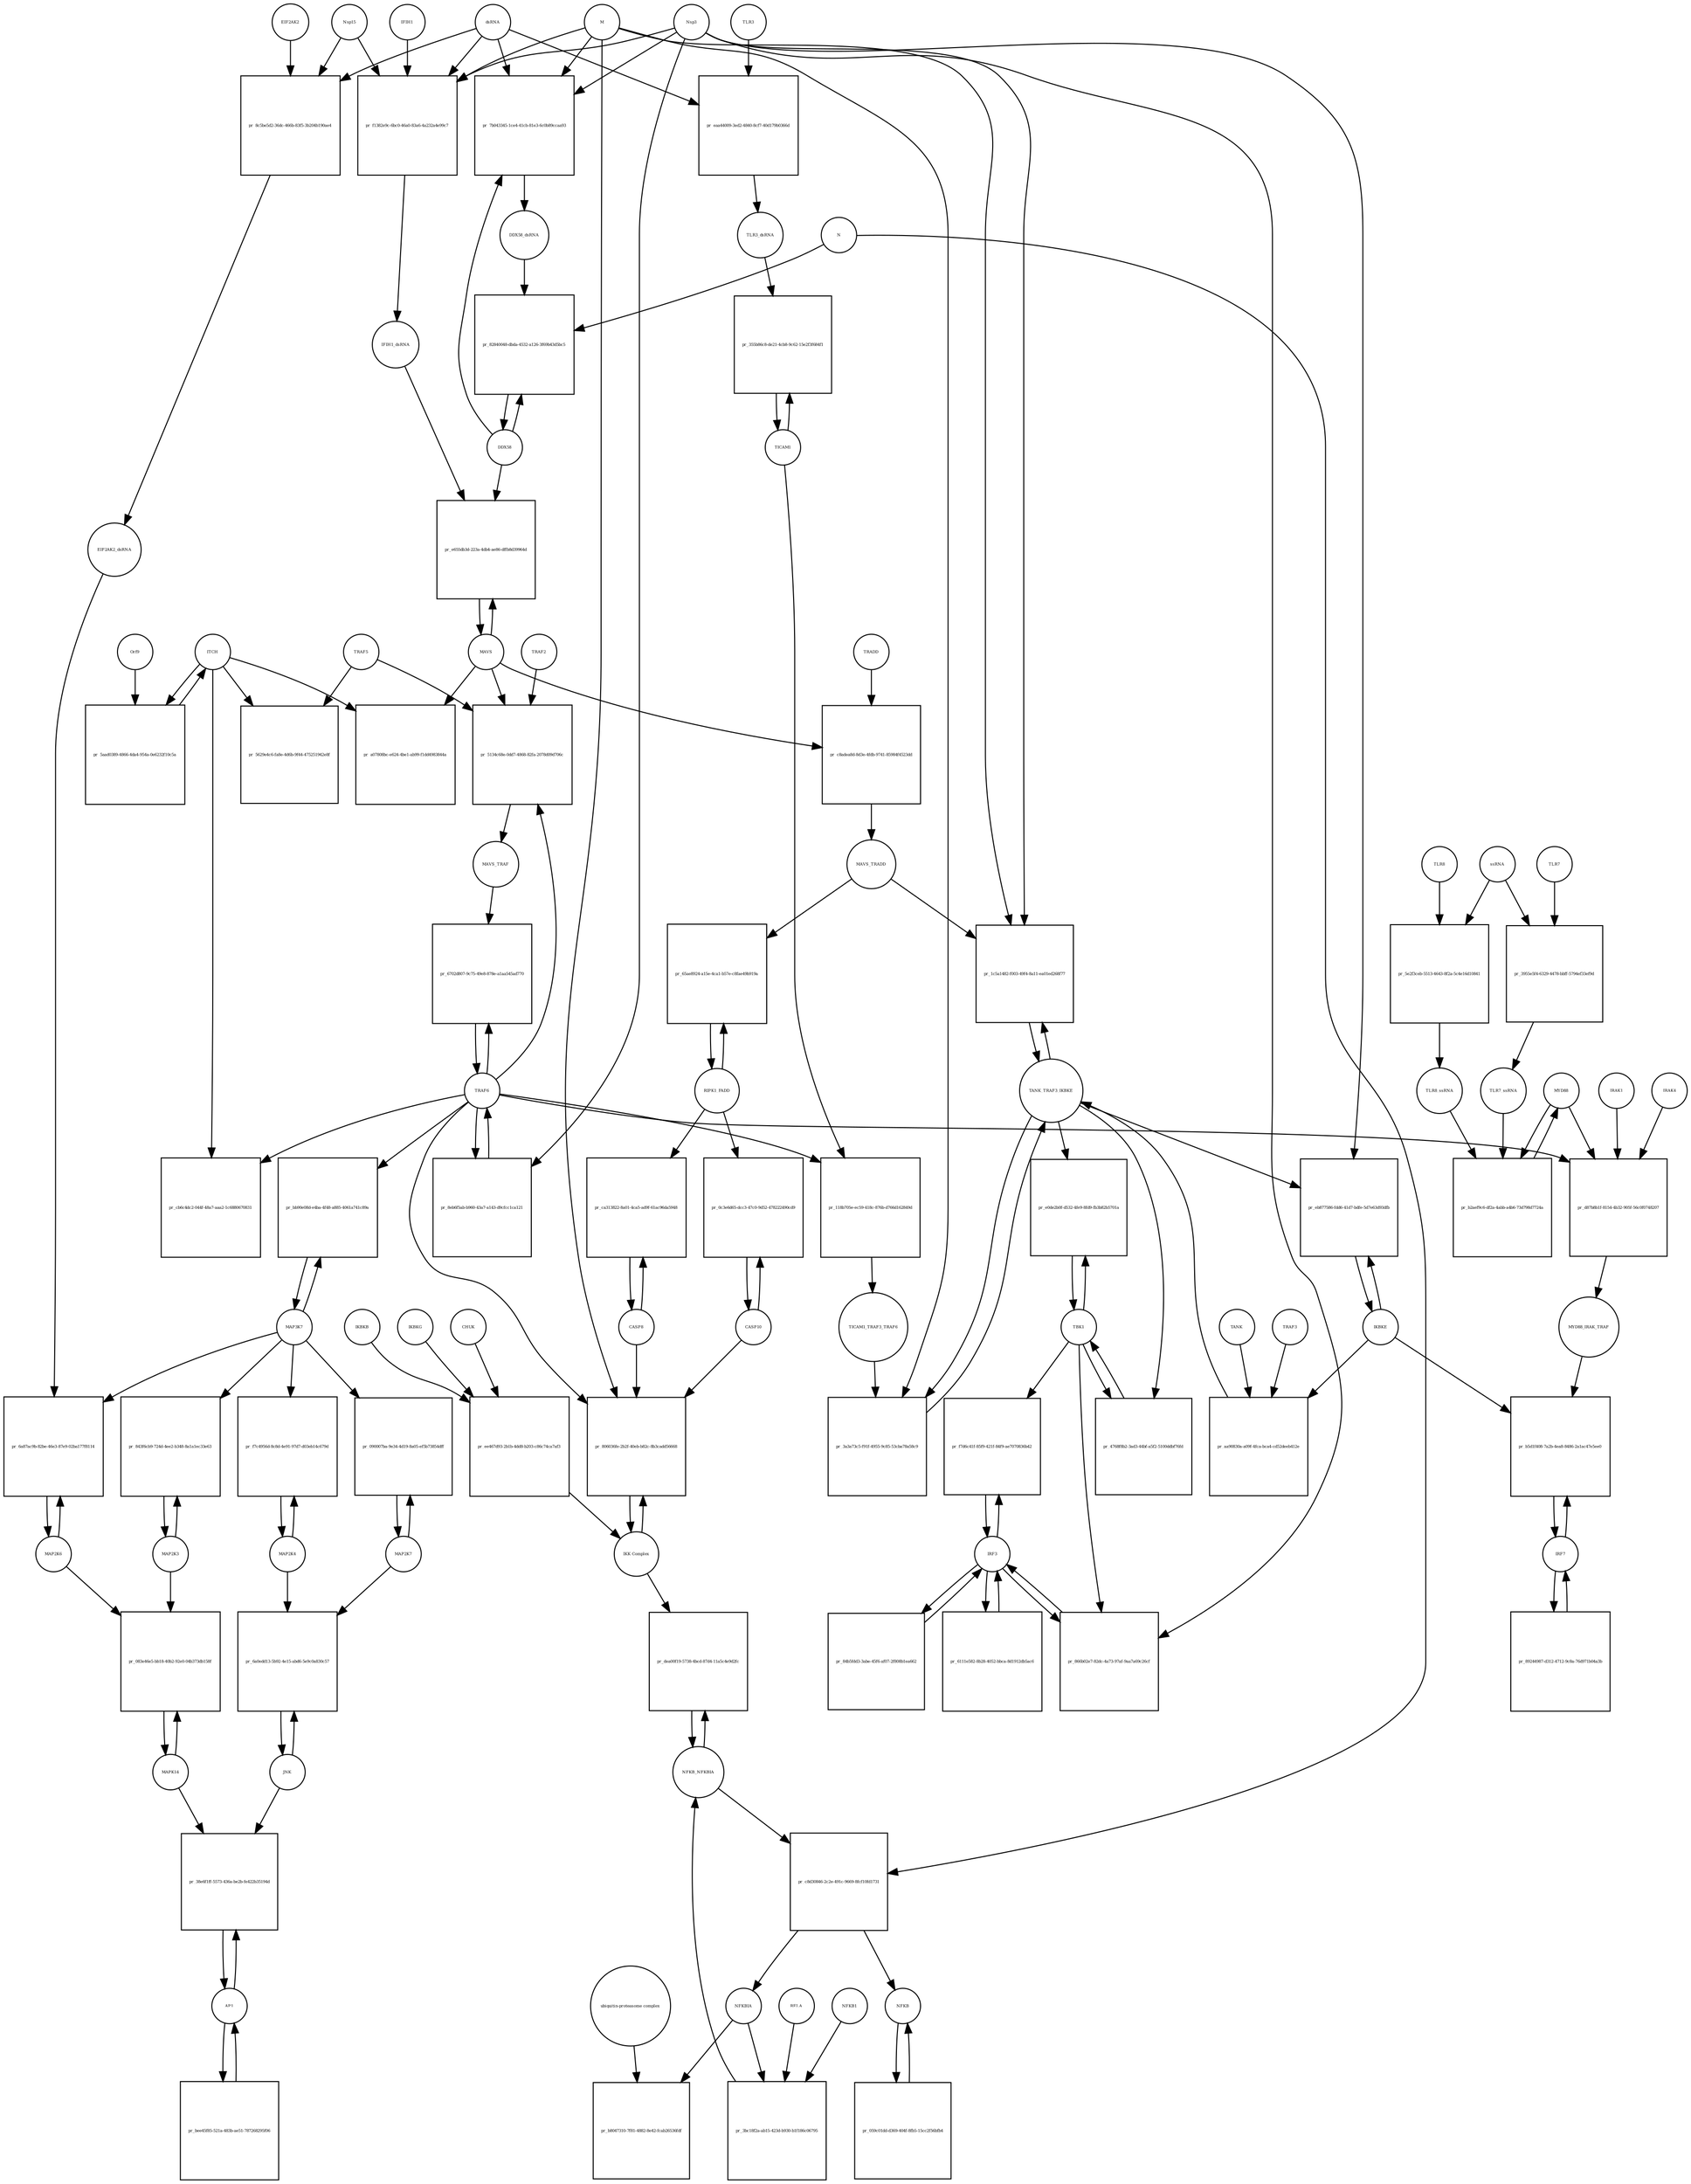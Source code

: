 strict digraph  {
dsRNA [annotation="", bipartite=0, cls="nucleic acid feature", fontsize=4, label=dsRNA, shape=circle];
"pr_7b043345-1ce4-41cb-81e3-6c0b89ccaa93" [annotation="", bipartite=1, cls=process, fontsize=4, label="pr_7b043345-1ce4-41cb-81e3-6c0b89ccaa93", shape=square];
DDX58_dsRNA [annotation="", bipartite=0, cls=complex, fontsize=4, label=DDX58_dsRNA, shape=circle];
M [annotation=urn_miriam_ncbiprotein_1796318601, bipartite=0, cls=macromolecule, fontsize=4, label=M, shape=circle];
Nsp3 [annotation=urn_miriam_ncbiprotein_1802476807, bipartite=0, cls=macromolecule, fontsize=4, label=Nsp3, shape=circle];
DDX58 [annotation=urn_miriam_hgnc_19102, bipartite=0, cls=macromolecule, fontsize=4, label=DDX58, shape=circle];
"pr_f1382e9c-6bc0-46a0-83a6-4a232a4e99c7" [annotation="", bipartite=1, cls=process, fontsize=4, label="pr_f1382e9c-6bc0-46a0-83a6-4a232a4e99c7", shape=square];
IFIH1_dsRNA [annotation="", bipartite=0, cls=complex, fontsize=4, label=IFIH1_dsRNA, shape=circle];
Nsp15 [annotation=urn_miriam_ncbiprotein_1802476818, bipartite=0, cls=macromolecule, fontsize=4, label=Nsp15, shape=circle];
IFIH1 [annotation=urn_miriam_hgnc_18873, bipartite=0, cls=macromolecule, fontsize=4, label=IFIH1, shape=circle];
"pr_82840048-dbda-4532-a126-3f69b43d5bc5" [annotation="", bipartite=1, cls=process, fontsize=4, label="pr_82840048-dbda-4532-a126-3f69b43d5bc5", shape=square];
N [annotation=urn_miriam_ncbiprotein_1798174255, bipartite=0, cls=macromolecule, fontsize=4, label=N, shape=circle];
MAVS [annotation=urn_miriam_hgnc_29233, bipartite=0, cls="macromolecule multimer", fontsize=4, label=MAVS, shape=circle];
"pr_e655db3d-223a-4db4-ae86-dffb8d39964d" [annotation="", bipartite=1, cls=process, fontsize=4, label="pr_e655db3d-223a-4db4-ae86-dffb8d39964d", shape=square];
NFKBIA [annotation=urn_miriam_hgnc_7797, bipartite=0, cls=macromolecule, fontsize=4, label=NFKBIA, shape=circle];
"pr_b8047310-7f81-4882-8e42-fcab26536fdf" [annotation="", bipartite=1, cls=process, fontsize=4, label="pr_b8047310-7f81-4882-8e42-fcab26536fdf", shape=square];
"ubiquitin-proteasome complex" [annotation="", bipartite=0, cls=complex, fontsize=4, label="ubiquitin-proteasome complex", shape=circle];
IRF3 [annotation=urn_miriam_hgnc_6118, bipartite=0, cls=macromolecule, fontsize=4, label=IRF3, shape=circle];
"pr_f7d6c41f-85f9-421f-84f9-ae7070836b42" [annotation="", bipartite=1, cls=process, fontsize=4, label="pr_f7d6c41f-85f9-421f-84f9-ae7070836b42", shape=square];
TBK1 [annotation="", bipartite=0, cls=macromolecule, fontsize=4, label=TBK1, shape=circle];
"pr_866b02e7-82dc-4a73-97af-9aa7a69c26cf" [annotation="", bipartite=1, cls=process, fontsize=4, label="pr_866b02e7-82dc-4a73-97af-9aa7a69c26cf", shape=square];
IRF7 [annotation=urn_miriam_hgnc_6122, bipartite=0, cls="macromolecule multimer", fontsize=4, label=IRF7, shape=circle];
"pr_b5d1f408-7a2b-4ea8-8486-2a1ac47e5ee0" [annotation="", bipartite=1, cls=process, fontsize=4, label="pr_b5d1f408-7a2b-4ea8-8486-2a1ac47e5ee0", shape=square];
IKBKE [annotation=urn_miriam_hgnc_14552, bipartite=0, cls=macromolecule, fontsize=4, label=IKBKE, shape=circle];
MYD88_IRAK_TRAF [annotation="", bipartite=0, cls=complex, fontsize=4, label=MYD88_IRAK_TRAF, shape=circle];
TRAF6 [annotation=urn_miriam_hgnc_12036, bipartite=0, cls=macromolecule, fontsize=4, label=TRAF6, shape=circle];
"pr_6702d807-9c75-49e8-878e-a1aa545ad770" [annotation="", bipartite=1, cls=process, fontsize=4, label="pr_6702d807-9c75-49e8-878e-a1aa545ad770", shape=square];
MAVS_TRAF [annotation="", bipartite=0, cls=complex, fontsize=4, label=MAVS_TRAF, shape=circle];
"pr_a07808bc-e624-4be1-ab99-f1dd4983844a" [annotation="", bipartite=1, cls=process, fontsize=4, label="pr_a07808bc-e624-4be1-ab99-f1dd4983844a", shape=square];
ITCH [annotation="", bipartite=0, cls=macromolecule, fontsize=4, label=ITCH, shape=circle];
TRAF5 [annotation=urn_miriam_hgnc_12035, bipartite=0, cls=macromolecule, fontsize=4, label=TRAF5, shape=circle];
"pr_5629e4c6-fa8e-4d6b-9f44-475251942e8f" [annotation="", bipartite=1, cls=process, fontsize=4, label="pr_5629e4c6-fa8e-4d6b-9f44-475251942e8f", shape=square];
"pr_cb6c4dc2-044f-48a7-aaa2-1c6880670831" [annotation="", bipartite=1, cls=process, fontsize=4, label="pr_cb6c4dc2-044f-48a7-aaa2-1c6880670831", shape=square];
TICAM1 [annotation=urn_miriam_hgnc_18348, bipartite=0, cls=macromolecule, fontsize=4, label=TICAM1, shape=circle];
"pr_355b86c8-de21-4cb8-9c62-15e2f3f684f1" [annotation="", bipartite=1, cls=process, fontsize=4, label="pr_355b86c8-de21-4cb8-9c62-15e2f3f684f1", shape=square];
TLR3_dsRNA [annotation="", bipartite=0, cls=complex, fontsize=4, label=TLR3_dsRNA, shape=circle];
TLR3 [annotation=urn_miriam_hgnc_11849, bipartite=0, cls="macromolecule multimer", fontsize=4, label=TLR3, shape=circle];
"pr_eaa44009-3ed2-4840-8cf7-40d179b0366d" [annotation="", bipartite=1, cls=process, fontsize=4, label="pr_eaa44009-3ed2-4840-8cf7-40d179b0366d", shape=square];
"pr_118b705e-ec59-418c-876b-d766d162849d" [annotation="", bipartite=1, cls=process, fontsize=4, label="pr_118b705e-ec59-418c-876b-d766d162849d", shape=square];
TICAM1_TRAF3_TRAF6 [annotation="", bipartite=0, cls=complex, fontsize=4, label=TICAM1_TRAF3_TRAF6, shape=circle];
TANK_TRAF3_IKBKE [annotation="", bipartite=0, cls=complex, fontsize=4, label=TANK_TRAF3_IKBKE, shape=circle];
"pr_3a3a73c5-f91f-4955-9c85-53cba78a58c9" [annotation="", bipartite=1, cls=process, fontsize=4, label="pr_3a3a73c5-f91f-4955-9c85-53cba78a58c9", shape=square];
"pr_e0de2b0f-d532-4fe9-8fd9-fb3b82b5701a" [annotation="", bipartite=1, cls=process, fontsize=4, label="pr_e0de2b0f-d532-4fe9-8fd9-fb3b82b5701a", shape=square];
"pr_eb877586-fdd6-41d7-bdfe-5d7e63d93dfb" [annotation="", bipartite=1, cls=process, fontsize=4, label="pr_eb877586-fdd6-41d7-bdfe-5d7e63d93dfb", shape=square];
MYD88 [annotation="", bipartite=0, cls=macromolecule, fontsize=4, label=MYD88, shape=circle];
"pr_d87b8b1f-8154-4b32-905f-56c0f0748207" [annotation="", bipartite=1, cls=process, fontsize=4, label="pr_d87b8b1f-8154-4b32-905f-56c0f0748207", shape=square];
IRAK1 [annotation=urn_miriam_hgnc_6112, bipartite=0, cls=macromolecule, fontsize=4, label=IRAK1, shape=circle];
IRAK4 [annotation=urn_miriam_hgnc_17967, bipartite=0, cls=macromolecule, fontsize=4, label=IRAK4, shape=circle];
TLR7 [annotation=urn_miriam_hgnc_15631, bipartite=0, cls=macromolecule, fontsize=4, label=TLR7, shape=circle];
"pr_3955e5f4-6329-4478-bbff-5794ef33ef9d" [annotation="", bipartite=1, cls=process, fontsize=4, label="pr_3955e5f4-6329-4478-bbff-5794ef33ef9d", shape=square];
TLR7_ssRNA [annotation="", bipartite=0, cls=complex, fontsize=4, label=TLR7_ssRNA, shape=circle];
ssRNA [annotation="", bipartite=0, cls="nucleic acid feature", fontsize=4, label=ssRNA, shape=circle];
TLR8 [annotation=urn_miriam_hgnc_15632, bipartite=0, cls=macromolecule, fontsize=4, label=TLR8, shape=circle];
"pr_5e2f3ceb-5513-4643-8f2a-5c4e16d10841" [annotation="", bipartite=1, cls=process, fontsize=4, label="pr_5e2f3ceb-5513-4643-8f2a-5c4e16d10841", shape=square];
TLR8_ssRNA [annotation="", bipartite=0, cls=complex, fontsize=4, label=TLR8_ssRNA, shape=circle];
"pr_b2aef9c6-df2a-4abb-a4b6-73d798d7724a" [annotation="", bipartite=1, cls=process, fontsize=4, label="pr_b2aef9c6-df2a-4abb-a4b6-73d798d7724a", shape=square];
MAP3K7 [annotation="", bipartite=0, cls=macromolecule, fontsize=4, label=MAP3K7, shape=circle];
"pr_bb90e08d-e4ba-4f48-a885-4061a741c89a" [annotation="", bipartite=1, cls=process, fontsize=4, label="pr_bb90e08d-e4ba-4f48-a885-4061a741c89a", shape=square];
TRAF2 [annotation=urn_miriam_hgnc_12032, bipartite=0, cls=macromolecule, fontsize=4, label=TRAF2, shape=circle];
"pr_5134c68e-0dd7-4868-82fa-2078d09d706c" [annotation="", bipartite=1, cls=process, fontsize=4, label="pr_5134c68e-0dd7-4868-82fa-2078d09d706c", shape=square];
"pr_5aad0389-4866-4da4-954a-0e6232f10c5a" [annotation="", bipartite=1, cls=process, fontsize=4, label="pr_5aad0389-4866-4da4-954a-0e6232f10c5a", shape=square];
Orf9 [annotation=urn_miriam_uniprot_P59636, bipartite=0, cls=macromolecule, fontsize=4, label=Orf9, shape=circle];
"pr_c8adea8d-8d3e-4fdb-9741-85984f4523dd" [annotation="", bipartite=1, cls=process, fontsize=4, label="pr_c8adea8d-8d3e-4fdb-9741-85984f4523dd", shape=square];
MAVS_TRADD [annotation="", bipartite=0, cls=complex, fontsize=4, label=MAVS_TRADD, shape=circle];
TRADD [annotation=urn_miriam_hgnc_12030, bipartite=0, cls=macromolecule, fontsize=4, label=TRADD, shape=circle];
"pr_8eb6f5ab-b960-43a7-a143-d9cfcc1ca121" [annotation="", bipartite=1, cls=process, fontsize=4, label="pr_8eb6f5ab-b960-43a7-a143-d9cfcc1ca121", shape=square];
AP1 [annotation="", bipartite=0, cls=complex, fontsize=4, label=AP1, shape=circle];
"pr_38e6f1ff-5573-436a-be2b-fe422b35194d" [annotation="", bipartite=1, cls=process, fontsize=4, label="pr_38e6f1ff-5573-436a-be2b-fe422b35194d", shape=square];
MAPK14 [annotation="", bipartite=0, cls=macromolecule, fontsize=4, label=MAPK14, shape=circle];
JNK [annotation="", bipartite=0, cls=complex, fontsize=4, label=JNK, shape=circle];
"pr_6a0edd13-5b92-4e15-abd6-5e9c0a830c57" [annotation="", bipartite=1, cls=process, fontsize=4, label="pr_6a0edd13-5b92-4e15-abd6-5e9c0a830c57", shape=square];
MAP2K7 [annotation="", bipartite=0, cls=macromolecule, fontsize=4, label=MAP2K7, shape=circle];
MAP2K4 [annotation="", bipartite=0, cls=macromolecule, fontsize=4, label=MAP2K4, shape=circle];
"pr_f7c4956d-8c8d-4e91-97d7-d03eb14c679d" [annotation="", bipartite=1, cls=process, fontsize=4, label="pr_f7c4956d-8c8d-4e91-97d7-d03eb14c679d", shape=square];
"pr_090007ba-9e34-4d19-8a05-ef5b73854dff" [annotation="", bipartite=1, cls=process, fontsize=4, label="pr_090007ba-9e34-4d19-8a05-ef5b73854dff", shape=square];
MAP2K3 [annotation="", bipartite=0, cls=macromolecule, fontsize=4, label=MAP2K3, shape=circle];
"pr_843f6cb9-724d-4ee2-b348-8a1a1ec33e63" [annotation="", bipartite=1, cls=process, fontsize=4, label="pr_843f6cb9-724d-4ee2-b348-8a1a1ec33e63", shape=square];
MAP2K6 [annotation="", bipartite=0, cls=macromolecule, fontsize=4, label=MAP2K6, shape=circle];
"pr_6a87ac9b-82be-46e3-87e9-02ba177f8114" [annotation="", bipartite=1, cls=process, fontsize=4, label="pr_6a87ac9b-82be-46e3-87e9-02ba177f8114", shape=square];
EIF2AK2_dsRNA [annotation="", bipartite=0, cls=complex, fontsize=4, label=EIF2AK2_dsRNA, shape=circle];
"pr_8c5be5d2-36dc-466b-83f5-3b204b190ae4" [annotation="", bipartite=1, cls=process, fontsize=4, label="pr_8c5be5d2-36dc-466b-83f5-3b204b190ae4", shape=square];
EIF2AK2 [annotation=urn_miriam_hgnc_9437, bipartite=0, cls=macromolecule, fontsize=4, label=EIF2AK2, shape=circle];
RIPK1_FADD [annotation="", bipartite=0, cls=complex, fontsize=4, label=RIPK1_FADD, shape=circle];
"pr_65ae8924-a15e-4ca1-b57e-c8fae49b919a" [annotation="", bipartite=1, cls=process, fontsize=4, label="pr_65ae8924-a15e-4ca1-b57e-c8fae49b919a", shape=square];
CASP8 [annotation="", bipartite=0, cls=macromolecule, fontsize=4, label=CASP8, shape=circle];
"pr_ca313822-8a01-4ca5-ad9f-61ac96da5948" [annotation="", bipartite=1, cls=process, fontsize=4, label="pr_ca313822-8a01-4ca5-ad9f-61ac96da5948", shape=square];
CASP10 [annotation="", bipartite=0, cls=macromolecule, fontsize=4, label=CASP10, shape=circle];
"pr_0c3e6d65-dcc3-47c0-9d52-478222490cd9" [annotation="", bipartite=1, cls=process, fontsize=4, label="pr_0c3e6d65-dcc3-47c0-9d52-478222490cd9", shape=square];
NFKB_NFKBIA [annotation="", bipartite=0, cls=complex, fontsize=4, label=NFKB_NFKBIA, shape=circle];
"pr_dea00f19-5738-4bcd-87d4-11a5c4e9d2fc" [annotation="", bipartite=1, cls=process, fontsize=4, label="pr_dea00f19-5738-4bcd-87d4-11a5c4e9d2fc", shape=square];
"IKK Complex" [annotation="", bipartite=0, cls=complex, fontsize=4, label="IKK Complex", shape=circle];
"pr_c8d30846-2c2e-491c-9669-8fcf10fd1731" [annotation="", bipartite=1, cls=process, fontsize=4, label="pr_c8d30846-2c2e-491c-9669-8fcf10fd1731", shape=square];
NFKB [annotation="", bipartite=0, cls=complex, fontsize=4, label=NFKB, shape=circle];
"pr_806036fe-2b2f-40eb-b82c-8b3cadd56668" [annotation="", bipartite=1, cls=process, fontsize=4, label="pr_806036fe-2b2f-40eb-b82c-8b3cadd56668", shape=square];
"pr_3bc18f2a-ab15-423d-b930-b1f186c06795" [annotation="", bipartite=1, cls=process, fontsize=4, label="pr_3bc18f2a-ab15-423d-b930-b1f186c06795", shape=square];
RELA [annotation="", bipartite=0, cls=macromolecule, fontsize=4, label=RELA, shape=circle];
NFKB1 [annotation="", bipartite=0, cls=macromolecule, fontsize=4, label=NFKB1, shape=circle];
IKBKG [annotation="", bipartite=0, cls=macromolecule, fontsize=4, label=IKBKG, shape=circle];
"pr_ee467d93-2b1b-4dd8-b203-c86c74ca7af3" [annotation="", bipartite=1, cls=process, fontsize=4, label="pr_ee467d93-2b1b-4dd8-b203-c86c74ca7af3", shape=square];
CHUK [annotation="", bipartite=0, cls=macromolecule, fontsize=4, label=CHUK, shape=circle];
IKBKB [annotation="", bipartite=0, cls=macromolecule, fontsize=4, label=IKBKB, shape=circle];
"pr_1c5a1482-f003-49f4-8a11-ea01ed268f77" [annotation="", bipartite=1, cls=process, fontsize=4, label="pr_1c5a1482-f003-49f4-8a11-ea01ed268f77", shape=square];
"pr_4768f8b2-3ad3-44bf-a5f2-5100ddbf76fd" [annotation="", bipartite=1, cls=process, fontsize=4, label="pr_4768f8b2-3ad3-44bf-a5f2-5100ddbf76fd", shape=square];
"pr_083e46e5-bb18-40b2-92e0-04b373db158f" [annotation="", bipartite=1, cls=process, fontsize=4, label="pr_083e46e5-bb18-40b2-92e0-04b373db158f", shape=square];
TRAF3 [annotation="", bipartite=0, cls=macromolecule, fontsize=4, label=TRAF3, shape=circle];
"pr_aa90830a-a09f-4fca-bca4-cd52deeb412e" [annotation="", bipartite=1, cls=process, fontsize=4, label="pr_aa90830a-a09f-4fca-bca4-cd52deeb412e", shape=square];
TANK [annotation="", bipartite=0, cls=macromolecule, fontsize=4, label=TANK, shape=circle];
"pr_bee45f85-521a-483b-ae51-787268295f06" [annotation="", bipartite=1, cls=process, fontsize=4, label="pr_bee45f85-521a-483b-ae51-787268295f06", shape=square];
"pr_89244987-d312-4712-9c8a-76d971b04a3b" [annotation="", bipartite=1, cls=process, fontsize=4, label="pr_89244987-d312-4712-9c8a-76d971b04a3b", shape=square];
"pr_84b5fdd3-3abe-45f6-af07-2f808b1ea662" [annotation="", bipartite=1, cls=process, fontsize=4, label="pr_84b5fdd3-3abe-45f6-af07-2f808b1ea662", shape=square];
"pr_059c01dd-d369-404f-8fb5-15cc2f56bfb4" [annotation="", bipartite=1, cls=process, fontsize=4, label="pr_059c01dd-d369-404f-8fb5-15cc2f56bfb4", shape=square];
"pr_6111e582-8b28-4052-bbca-8d1912db5ac6" [annotation="", bipartite=1, cls=process, fontsize=4, label="pr_6111e582-8b28-4052-bbca-8d1912db5ac6", shape=square];
dsRNA -> "pr_7b043345-1ce4-41cb-81e3-6c0b89ccaa93"  [annotation="", interaction_type=consumption];
dsRNA -> "pr_f1382e9c-6bc0-46a0-83a6-4a232a4e99c7"  [annotation="", interaction_type=consumption];
dsRNA -> "pr_eaa44009-3ed2-4840-8cf7-40d179b0366d"  [annotation="", interaction_type=consumption];
dsRNA -> "pr_8c5be5d2-36dc-466b-83f5-3b204b190ae4"  [annotation="", interaction_type=consumption];
"pr_7b043345-1ce4-41cb-81e3-6c0b89ccaa93" -> DDX58_dsRNA  [annotation="", interaction_type=production];
DDX58_dsRNA -> "pr_82840048-dbda-4532-a126-3f69b43d5bc5"  [annotation="urn_miriam_pubmed_25581309|urn_miriam_pubmed_28148787|urn_miriam_taxonomy_694009", interaction_type=catalysis];
M -> "pr_7b043345-1ce4-41cb-81e3-6c0b89ccaa93"  [annotation="urn_miriam_pubmed_20303872|urn_miriam_pubmed_19380580|urn_miriam_pubmed_31226023|urn_miriam_taxonomy_694009", interaction_type=inhibition];
M -> "pr_f1382e9c-6bc0-46a0-83a6-4a232a4e99c7"  [annotation="urn_miriam_pubmed_28484023|urn_miriam_pubmed_19380580|urn_miriam_pubmed_31226023|urn_miriam_taxonomy_694009", interaction_type=inhibition];
M -> "pr_3a3a73c5-f91f-4955-9c85-53cba78a58c9"  [annotation="urn_miriam_pubmed_19380580|urn_miriam_pubmed_19366914|urn_miriam_taxonomy_694009", interaction_type=inhibition];
M -> "pr_806036fe-2b2f-40eb-b82c-8b3cadd56668"  [annotation="urn_miriam_pubmed_19366914|urn_miriam_pubmed_20303872|urn_miriam_pubmed_17705188|urn_miriam_pubmed_694009", interaction_type=inhibition];
M -> "pr_1c5a1482-f003-49f4-8a11-ea01ed268f77"  [annotation="urn_miriam_pubmed_19366914|urn_miriam_pubmed_27164085|urn_miriam_pubmed_19380580|urn_miriam_taxonomy_694009", interaction_type=inhibition];
Nsp3 -> "pr_7b043345-1ce4-41cb-81e3-6c0b89ccaa93"  [annotation="urn_miriam_pubmed_20303872|urn_miriam_pubmed_19380580|urn_miriam_pubmed_31226023|urn_miriam_taxonomy_694009", interaction_type=inhibition];
Nsp3 -> "pr_f1382e9c-6bc0-46a0-83a6-4a232a4e99c7"  [annotation="urn_miriam_pubmed_28484023|urn_miriam_pubmed_19380580|urn_miriam_pubmed_31226023|urn_miriam_taxonomy_694009", interaction_type=inhibition];
Nsp3 -> "pr_866b02e7-82dc-4a73-97af-9aa7a69c26cf"  [annotation="urn_miriam_pubmed_17761676|urn_miriam_pubmed_31226023|urn_miriam_taxonomy_694009", interaction_type=inhibition];
Nsp3 -> "pr_eb877586-fdd6-41d7-bdfe-5d7e63d93dfb"  [annotation="urn_miriam_pubmed_20303872|urn_miriam_pubmed_31226023|urn_miriam_taxonomy_694009", interaction_type=inhibition];
Nsp3 -> "pr_8eb6f5ab-b960-43a7-a143-d9cfcc1ca121"  [annotation="urn_miriam_pubmed_27164085|urn_miriam_taxonomy_694009", interaction_type=catalysis];
Nsp3 -> "pr_1c5a1482-f003-49f4-8a11-ea01ed268f77"  [annotation="urn_miriam_pubmed_19366914|urn_miriam_pubmed_27164085|urn_miriam_pubmed_19380580|urn_miriam_taxonomy_694009", interaction_type=inhibition];
DDX58 -> "pr_7b043345-1ce4-41cb-81e3-6c0b89ccaa93"  [annotation="", interaction_type=consumption];
DDX58 -> "pr_82840048-dbda-4532-a126-3f69b43d5bc5"  [annotation="", interaction_type=consumption];
DDX58 -> "pr_e655db3d-223a-4db4-ae86-dffb8d39964d"  [annotation=urn_miriam_pubmed_25581309, interaction_type=catalysis];
"pr_f1382e9c-6bc0-46a0-83a6-4a232a4e99c7" -> IFIH1_dsRNA  [annotation="", interaction_type=production];
IFIH1_dsRNA -> "pr_e655db3d-223a-4db4-ae86-dffb8d39964d"  [annotation=urn_miriam_pubmed_25581309, interaction_type=catalysis];
Nsp15 -> "pr_f1382e9c-6bc0-46a0-83a6-4a232a4e99c7"  [annotation="urn_miriam_pubmed_28484023|urn_miriam_pubmed_19380580|urn_miriam_pubmed_31226023|urn_miriam_taxonomy_694009", interaction_type=inhibition];
Nsp15 -> "pr_8c5be5d2-36dc-466b-83f5-3b204b190ae4"  [annotation="urn_miriam_pubmed_28484023|urn_miriam_pubmed_19366914|urn_miriam_taxonomy_694009", interaction_type=inhibition];
IFIH1 -> "pr_f1382e9c-6bc0-46a0-83a6-4a232a4e99c7"  [annotation="", interaction_type=consumption];
"pr_82840048-dbda-4532-a126-3f69b43d5bc5" -> DDX58  [annotation="", interaction_type=production];
N -> "pr_82840048-dbda-4532-a126-3f69b43d5bc5"  [annotation="urn_miriam_pubmed_25581309|urn_miriam_pubmed_28148787|urn_miriam_taxonomy_694009", interaction_type=inhibition];
N -> "pr_c8d30846-2c2e-491c-9669-8fcf10fd1731"  [annotation="urn_miriam_pubmed_16143815|urn_miriam_taxonomy_694009", interaction_type=stimulation];
MAVS -> "pr_e655db3d-223a-4db4-ae86-dffb8d39964d"  [annotation="", interaction_type=consumption];
MAVS -> "pr_a07808bc-e624-4be1-ab99-f1dd4983844a"  [annotation="", interaction_type=consumption];
MAVS -> "pr_5134c68e-0dd7-4868-82fa-2078d09d706c"  [annotation="", interaction_type=consumption];
MAVS -> "pr_c8adea8d-8d3e-4fdb-9741-85984f4523dd"  [annotation="", interaction_type=consumption];
"pr_e655db3d-223a-4db4-ae86-dffb8d39964d" -> MAVS  [annotation="", interaction_type=production];
NFKBIA -> "pr_b8047310-7f81-4882-8e42-fcab26536fdf"  [annotation="", interaction_type=consumption];
NFKBIA -> "pr_3bc18f2a-ab15-423d-b930-b1f186c06795"  [annotation="", interaction_type=consumption];
"ubiquitin-proteasome complex" -> "pr_b8047310-7f81-4882-8e42-fcab26536fdf"  [annotation=urn_miriam_pubmed_20303872, interaction_type=catalysis];
IRF3 -> "pr_f7d6c41f-85f9-421f-84f9-ae7070836b42"  [annotation="", interaction_type=consumption];
IRF3 -> "pr_866b02e7-82dc-4a73-97af-9aa7a69c26cf"  [annotation="", interaction_type=consumption];
IRF3 -> "pr_84b5fdd3-3abe-45f6-af07-2f808b1ea662"  [annotation="", interaction_type=consumption];
IRF3 -> "pr_6111e582-8b28-4052-bbca-8d1912db5ac6"  [annotation="", interaction_type=consumption];
"pr_f7d6c41f-85f9-421f-84f9-ae7070836b42" -> IRF3  [annotation="", interaction_type=production];
TBK1 -> "pr_f7d6c41f-85f9-421f-84f9-ae7070836b42"  [annotation=urn_miriam_pubmed_25581309, interaction_type=catalysis];
TBK1 -> "pr_866b02e7-82dc-4a73-97af-9aa7a69c26cf"  [annotation="urn_miriam_pubmed_17761676|urn_miriam_pubmed_31226023|urn_miriam_taxonomy_694009", interaction_type=catalysis];
TBK1 -> "pr_e0de2b0f-d532-4fe9-8fd9-fb3b82b5701a"  [annotation="", interaction_type=consumption];
TBK1 -> "pr_4768f8b2-3ad3-44bf-a5f2-5100ddbf76fd"  [annotation="", interaction_type=consumption];
"pr_866b02e7-82dc-4a73-97af-9aa7a69c26cf" -> IRF3  [annotation="", interaction_type=production];
IRF7 -> "pr_b5d1f408-7a2b-4ea8-8486-2a1ac47e5ee0"  [annotation="", interaction_type=consumption];
IRF7 -> "pr_89244987-d312-4712-9c8a-76d971b04a3b"  [annotation="", interaction_type=consumption];
"pr_b5d1f408-7a2b-4ea8-8486-2a1ac47e5ee0" -> IRF7  [annotation="", interaction_type=production];
IKBKE -> "pr_b5d1f408-7a2b-4ea8-8486-2a1ac47e5ee0"  [annotation=urn_miriam_pubmed_20303872, interaction_type=catalysis];
IKBKE -> "pr_eb877586-fdd6-41d7-bdfe-5d7e63d93dfb"  [annotation="", interaction_type=consumption];
IKBKE -> "pr_aa90830a-a09f-4fca-bca4-cd52deeb412e"  [annotation="", interaction_type=consumption];
MYD88_IRAK_TRAF -> "pr_b5d1f408-7a2b-4ea8-8486-2a1ac47e5ee0"  [annotation=urn_miriam_pubmed_20303872, interaction_type=catalysis];
TRAF6 -> "pr_6702d807-9c75-49e8-878e-a1aa545ad770"  [annotation="", interaction_type=consumption];
TRAF6 -> "pr_cb6c4dc2-044f-48a7-aaa2-1c6880670831"  [annotation="", interaction_type=consumption];
TRAF6 -> "pr_118b705e-ec59-418c-876b-d766d162849d"  [annotation="", interaction_type=consumption];
TRAF6 -> "pr_d87b8b1f-8154-4b32-905f-56c0f0748207"  [annotation="", interaction_type=consumption];
TRAF6 -> "pr_bb90e08d-e4ba-4f48-a885-4061a741c89a"  [annotation=urn_miriam_pubmed_19366914, interaction_type=stimulation];
TRAF6 -> "pr_5134c68e-0dd7-4868-82fa-2078d09d706c"  [annotation="", interaction_type=consumption];
TRAF6 -> "pr_8eb6f5ab-b960-43a7-a143-d9cfcc1ca121"  [annotation="", interaction_type=consumption];
TRAF6 -> "pr_806036fe-2b2f-40eb-b82c-8b3cadd56668"  [annotation="urn_miriam_pubmed_19366914|urn_miriam_pubmed_20303872|urn_miriam_pubmed_17705188|urn_miriam_pubmed_694009", interaction_type=stimulation];
"pr_6702d807-9c75-49e8-878e-a1aa545ad770" -> TRAF6  [annotation="", interaction_type=production];
MAVS_TRAF -> "pr_6702d807-9c75-49e8-878e-a1aa545ad770"  [annotation=urn_miriam_pubmed_19366914, interaction_type=catalysis];
ITCH -> "pr_a07808bc-e624-4be1-ab99-f1dd4983844a"  [annotation=urn_miriam_pubmed_25135833, interaction_type=catalysis];
ITCH -> "pr_5629e4c6-fa8e-4d6b-9f44-475251942e8f"  [annotation=urn_miriam_pubmed_25135833, interaction_type=catalysis];
ITCH -> "pr_cb6c4dc2-044f-48a7-aaa2-1c6880670831"  [annotation=urn_miriam_pubmed_25135833, interaction_type=catalysis];
ITCH -> "pr_5aad0389-4866-4da4-954a-0e6232f10c5a"  [annotation="", interaction_type=consumption];
TRAF5 -> "pr_5629e4c6-fa8e-4d6b-9f44-475251942e8f"  [annotation="", interaction_type=consumption];
TRAF5 -> "pr_5134c68e-0dd7-4868-82fa-2078d09d706c"  [annotation="", interaction_type=consumption];
TICAM1 -> "pr_355b86c8-de21-4cb8-9c62-15e2f3f684f1"  [annotation="", interaction_type=consumption];
TICAM1 -> "pr_118b705e-ec59-418c-876b-d766d162849d"  [annotation="", interaction_type=consumption];
"pr_355b86c8-de21-4cb8-9c62-15e2f3f684f1" -> TICAM1  [annotation="", interaction_type=production];
TLR3_dsRNA -> "pr_355b86c8-de21-4cb8-9c62-15e2f3f684f1"  [annotation=urn_miriam_pubmed_20303872, interaction_type=stimulation];
TLR3 -> "pr_eaa44009-3ed2-4840-8cf7-40d179b0366d"  [annotation="", interaction_type=consumption];
"pr_eaa44009-3ed2-4840-8cf7-40d179b0366d" -> TLR3_dsRNA  [annotation="", interaction_type=production];
"pr_118b705e-ec59-418c-876b-d766d162849d" -> TICAM1_TRAF3_TRAF6  [annotation="", interaction_type=production];
TICAM1_TRAF3_TRAF6 -> "pr_3a3a73c5-f91f-4955-9c85-53cba78a58c9"  [annotation="urn_miriam_pubmed_19380580|urn_miriam_pubmed_19366914|urn_miriam_taxonomy_694009", interaction_type=stimulation];
TANK_TRAF3_IKBKE -> "pr_3a3a73c5-f91f-4955-9c85-53cba78a58c9"  [annotation="", interaction_type=consumption];
TANK_TRAF3_IKBKE -> "pr_e0de2b0f-d532-4fe9-8fd9-fb3b82b5701a"  [annotation=urn_miriam_pubmed_20303872, interaction_type=stimulation];
TANK_TRAF3_IKBKE -> "pr_eb877586-fdd6-41d7-bdfe-5d7e63d93dfb"  [annotation="urn_miriam_pubmed_20303872|urn_miriam_pubmed_31226023|urn_miriam_taxonomy_694009", interaction_type=stimulation];
TANK_TRAF3_IKBKE -> "pr_1c5a1482-f003-49f4-8a11-ea01ed268f77"  [annotation="", interaction_type=consumption];
TANK_TRAF3_IKBKE -> "pr_4768f8b2-3ad3-44bf-a5f2-5100ddbf76fd"  [annotation=urn_miriam_pubmed_19366914, interaction_type=stimulation];
"pr_3a3a73c5-f91f-4955-9c85-53cba78a58c9" -> TANK_TRAF3_IKBKE  [annotation="", interaction_type=production];
"pr_e0de2b0f-d532-4fe9-8fd9-fb3b82b5701a" -> TBK1  [annotation="", interaction_type=production];
"pr_eb877586-fdd6-41d7-bdfe-5d7e63d93dfb" -> IKBKE  [annotation="", interaction_type=production];
MYD88 -> "pr_d87b8b1f-8154-4b32-905f-56c0f0748207"  [annotation="", interaction_type=consumption];
MYD88 -> "pr_b2aef9c6-df2a-4abb-a4b6-73d798d7724a"  [annotation="", interaction_type=consumption];
"pr_d87b8b1f-8154-4b32-905f-56c0f0748207" -> MYD88_IRAK_TRAF  [annotation="", interaction_type=production];
IRAK1 -> "pr_d87b8b1f-8154-4b32-905f-56c0f0748207"  [annotation="", interaction_type=consumption];
IRAK4 -> "pr_d87b8b1f-8154-4b32-905f-56c0f0748207"  [annotation="", interaction_type=consumption];
TLR7 -> "pr_3955e5f4-6329-4478-bbff-5794ef33ef9d"  [annotation="", interaction_type=consumption];
"pr_3955e5f4-6329-4478-bbff-5794ef33ef9d" -> TLR7_ssRNA  [annotation="", interaction_type=production];
TLR7_ssRNA -> "pr_b2aef9c6-df2a-4abb-a4b6-73d798d7724a"  [annotation=urn_miriam_pubmed_19366914, interaction_type=stimulation];
ssRNA -> "pr_3955e5f4-6329-4478-bbff-5794ef33ef9d"  [annotation="", interaction_type=consumption];
ssRNA -> "pr_5e2f3ceb-5513-4643-8f2a-5c4e16d10841"  [annotation="", interaction_type=consumption];
TLR8 -> "pr_5e2f3ceb-5513-4643-8f2a-5c4e16d10841"  [annotation="", interaction_type=consumption];
"pr_5e2f3ceb-5513-4643-8f2a-5c4e16d10841" -> TLR8_ssRNA  [annotation="", interaction_type=production];
TLR8_ssRNA -> "pr_b2aef9c6-df2a-4abb-a4b6-73d798d7724a"  [annotation=urn_miriam_pubmed_19366914, interaction_type=stimulation];
"pr_b2aef9c6-df2a-4abb-a4b6-73d798d7724a" -> MYD88  [annotation="", interaction_type=production];
MAP3K7 -> "pr_bb90e08d-e4ba-4f48-a885-4061a741c89a"  [annotation="", interaction_type=consumption];
MAP3K7 -> "pr_f7c4956d-8c8d-4e91-97d7-d03eb14c679d"  [annotation=urn_miriam_pubmed_19366914, interaction_type=catalysis];
MAP3K7 -> "pr_090007ba-9e34-4d19-8a05-ef5b73854dff"  [annotation=urn_miriam_pubmed_19366914, interaction_type=catalysis];
MAP3K7 -> "pr_843f6cb9-724d-4ee2-b348-8a1a1ec33e63"  [annotation=urn_miriam_pubmed_19366914, interaction_type=catalysis];
MAP3K7 -> "pr_6a87ac9b-82be-46e3-87e9-02ba177f8114"  [annotation=urn_miriam_pubmed_19366914, interaction_type=catalysis];
"pr_bb90e08d-e4ba-4f48-a885-4061a741c89a" -> MAP3K7  [annotation="", interaction_type=production];
TRAF2 -> "pr_5134c68e-0dd7-4868-82fa-2078d09d706c"  [annotation="", interaction_type=consumption];
"pr_5134c68e-0dd7-4868-82fa-2078d09d706c" -> MAVS_TRAF  [annotation="", interaction_type=production];
"pr_5aad0389-4866-4da4-954a-0e6232f10c5a" -> ITCH  [annotation="", interaction_type=production];
Orf9 -> "pr_5aad0389-4866-4da4-954a-0e6232f10c5a"  [annotation="urn_miriam_pubmed_25135833|urn_miriam_taxonomy_694009", interaction_type=stimulation];
"pr_c8adea8d-8d3e-4fdb-9741-85984f4523dd" -> MAVS_TRADD  [annotation="", interaction_type=production];
MAVS_TRADD -> "pr_65ae8924-a15e-4ca1-b57e-c8fae49b919a"  [annotation=urn_miriam_pubmed_19366914, interaction_type=stimulation];
MAVS_TRADD -> "pr_1c5a1482-f003-49f4-8a11-ea01ed268f77"  [annotation="urn_miriam_pubmed_19366914|urn_miriam_pubmed_27164085|urn_miriam_pubmed_19380580|urn_miriam_taxonomy_694009", interaction_type=stimulation];
TRADD -> "pr_c8adea8d-8d3e-4fdb-9741-85984f4523dd"  [annotation="", interaction_type=consumption];
"pr_8eb6f5ab-b960-43a7-a143-d9cfcc1ca121" -> TRAF6  [annotation="", interaction_type=production];
AP1 -> "pr_38e6f1ff-5573-436a-be2b-fe422b35194d"  [annotation="", interaction_type=consumption];
AP1 -> "pr_bee45f85-521a-483b-ae51-787268295f06"  [annotation="", interaction_type=consumption];
"pr_38e6f1ff-5573-436a-be2b-fe422b35194d" -> AP1  [annotation="", interaction_type=production];
MAPK14 -> "pr_38e6f1ff-5573-436a-be2b-fe422b35194d"  [annotation=urn_miriam_pubmed_19366914, interaction_type=stimulation];
MAPK14 -> "pr_083e46e5-bb18-40b2-92e0-04b373db158f"  [annotation="", interaction_type=consumption];
JNK -> "pr_38e6f1ff-5573-436a-be2b-fe422b35194d"  [annotation=urn_miriam_pubmed_19366914, interaction_type=stimulation];
JNK -> "pr_6a0edd13-5b92-4e15-abd6-5e9c0a830c57"  [annotation="", interaction_type=consumption];
"pr_6a0edd13-5b92-4e15-abd6-5e9c0a830c57" -> JNK  [annotation="", interaction_type=production];
MAP2K7 -> "pr_6a0edd13-5b92-4e15-abd6-5e9c0a830c57"  [annotation=urn_miriam_pubmed_19366914, interaction_type=catalysis];
MAP2K7 -> "pr_090007ba-9e34-4d19-8a05-ef5b73854dff"  [annotation="", interaction_type=consumption];
MAP2K4 -> "pr_6a0edd13-5b92-4e15-abd6-5e9c0a830c57"  [annotation=urn_miriam_pubmed_19366914, interaction_type=catalysis];
MAP2K4 -> "pr_f7c4956d-8c8d-4e91-97d7-d03eb14c679d"  [annotation="", interaction_type=consumption];
"pr_f7c4956d-8c8d-4e91-97d7-d03eb14c679d" -> MAP2K4  [annotation="", interaction_type=production];
"pr_090007ba-9e34-4d19-8a05-ef5b73854dff" -> MAP2K7  [annotation="", interaction_type=production];
MAP2K3 -> "pr_843f6cb9-724d-4ee2-b348-8a1a1ec33e63"  [annotation="", interaction_type=consumption];
MAP2K3 -> "pr_083e46e5-bb18-40b2-92e0-04b373db158f"  [annotation=urn_miriam_pubmed_19366914, interaction_type=catalysis];
"pr_843f6cb9-724d-4ee2-b348-8a1a1ec33e63" -> MAP2K3  [annotation="", interaction_type=production];
MAP2K6 -> "pr_6a87ac9b-82be-46e3-87e9-02ba177f8114"  [annotation="", interaction_type=consumption];
MAP2K6 -> "pr_083e46e5-bb18-40b2-92e0-04b373db158f"  [annotation=urn_miriam_pubmed_19366914, interaction_type=catalysis];
"pr_6a87ac9b-82be-46e3-87e9-02ba177f8114" -> MAP2K6  [annotation="", interaction_type=production];
EIF2AK2_dsRNA -> "pr_6a87ac9b-82be-46e3-87e9-02ba177f8114"  [annotation=urn_miriam_pubmed_19366914, interaction_type=stimulation];
"pr_8c5be5d2-36dc-466b-83f5-3b204b190ae4" -> EIF2AK2_dsRNA  [annotation="", interaction_type=production];
EIF2AK2 -> "pr_8c5be5d2-36dc-466b-83f5-3b204b190ae4"  [annotation="", interaction_type=consumption];
RIPK1_FADD -> "pr_65ae8924-a15e-4ca1-b57e-c8fae49b919a"  [annotation="", interaction_type=consumption];
RIPK1_FADD -> "pr_ca313822-8a01-4ca5-ad9f-61ac96da5948"  [annotation=urn_miriam_pubmed_19366914, interaction_type=stimulation];
RIPK1_FADD -> "pr_0c3e6d65-dcc3-47c0-9d52-478222490cd9"  [annotation=urn_miriam_pubmed_20303872, interaction_type=stimulation];
"pr_65ae8924-a15e-4ca1-b57e-c8fae49b919a" -> RIPK1_FADD  [annotation="", interaction_type=production];
CASP8 -> "pr_ca313822-8a01-4ca5-ad9f-61ac96da5948"  [annotation="", interaction_type=consumption];
CASP8 -> "pr_806036fe-2b2f-40eb-b82c-8b3cadd56668"  [annotation="urn_miriam_pubmed_19366914|urn_miriam_pubmed_20303872|urn_miriam_pubmed_17705188|urn_miriam_pubmed_694009", interaction_type=stimulation];
"pr_ca313822-8a01-4ca5-ad9f-61ac96da5948" -> CASP8  [annotation="", interaction_type=production];
CASP10 -> "pr_0c3e6d65-dcc3-47c0-9d52-478222490cd9"  [annotation="", interaction_type=consumption];
CASP10 -> "pr_806036fe-2b2f-40eb-b82c-8b3cadd56668"  [annotation="urn_miriam_pubmed_19366914|urn_miriam_pubmed_20303872|urn_miriam_pubmed_17705188|urn_miriam_pubmed_694009", interaction_type=stimulation];
"pr_0c3e6d65-dcc3-47c0-9d52-478222490cd9" -> CASP10  [annotation="", interaction_type=production];
NFKB_NFKBIA -> "pr_dea00f19-5738-4bcd-87d4-11a5c4e9d2fc"  [annotation="", interaction_type=consumption];
NFKB_NFKBIA -> "pr_c8d30846-2c2e-491c-9669-8fcf10fd1731"  [annotation="", interaction_type=consumption];
"pr_dea00f19-5738-4bcd-87d4-11a5c4e9d2fc" -> NFKB_NFKBIA  [annotation="", interaction_type=production];
"IKK Complex" -> "pr_dea00f19-5738-4bcd-87d4-11a5c4e9d2fc"  [annotation=urn_miriam_pubmed_19366914, interaction_type=catalysis];
"IKK Complex" -> "pr_806036fe-2b2f-40eb-b82c-8b3cadd56668"  [annotation="", interaction_type=consumption];
"pr_c8d30846-2c2e-491c-9669-8fcf10fd1731" -> NFKB  [annotation="", interaction_type=production];
"pr_c8d30846-2c2e-491c-9669-8fcf10fd1731" -> NFKBIA  [annotation="", interaction_type=production];
NFKB -> "pr_059c01dd-d369-404f-8fb5-15cc2f56bfb4"  [annotation="", interaction_type=consumption];
"pr_806036fe-2b2f-40eb-b82c-8b3cadd56668" -> "IKK Complex"  [annotation="", interaction_type=production];
"pr_3bc18f2a-ab15-423d-b930-b1f186c06795" -> NFKB_NFKBIA  [annotation="", interaction_type=production];
RELA -> "pr_3bc18f2a-ab15-423d-b930-b1f186c06795"  [annotation="", interaction_type=consumption];
NFKB1 -> "pr_3bc18f2a-ab15-423d-b930-b1f186c06795"  [annotation="", interaction_type=consumption];
IKBKG -> "pr_ee467d93-2b1b-4dd8-b203-c86c74ca7af3"  [annotation="", interaction_type=consumption];
"pr_ee467d93-2b1b-4dd8-b203-c86c74ca7af3" -> "IKK Complex"  [annotation="", interaction_type=production];
CHUK -> "pr_ee467d93-2b1b-4dd8-b203-c86c74ca7af3"  [annotation="", interaction_type=consumption];
IKBKB -> "pr_ee467d93-2b1b-4dd8-b203-c86c74ca7af3"  [annotation="", interaction_type=consumption];
"pr_1c5a1482-f003-49f4-8a11-ea01ed268f77" -> TANK_TRAF3_IKBKE  [annotation="", interaction_type=production];
"pr_4768f8b2-3ad3-44bf-a5f2-5100ddbf76fd" -> TBK1  [annotation="", interaction_type=production];
"pr_083e46e5-bb18-40b2-92e0-04b373db158f" -> MAPK14  [annotation="", interaction_type=production];
TRAF3 -> "pr_aa90830a-a09f-4fca-bca4-cd52deeb412e"  [annotation="", interaction_type=consumption];
"pr_aa90830a-a09f-4fca-bca4-cd52deeb412e" -> TANK_TRAF3_IKBKE  [annotation="", interaction_type=production];
TANK -> "pr_aa90830a-a09f-4fca-bca4-cd52deeb412e"  [annotation="", interaction_type=consumption];
"pr_bee45f85-521a-483b-ae51-787268295f06" -> AP1  [annotation="", interaction_type=production];
"pr_89244987-d312-4712-9c8a-76d971b04a3b" -> IRF7  [annotation="", interaction_type=production];
"pr_84b5fdd3-3abe-45f6-af07-2f808b1ea662" -> IRF3  [annotation="", interaction_type=production];
"pr_059c01dd-d369-404f-8fb5-15cc2f56bfb4" -> NFKB  [annotation="", interaction_type=production];
"pr_6111e582-8b28-4052-bbca-8d1912db5ac6" -> IRF3  [annotation="", interaction_type=production];
}
